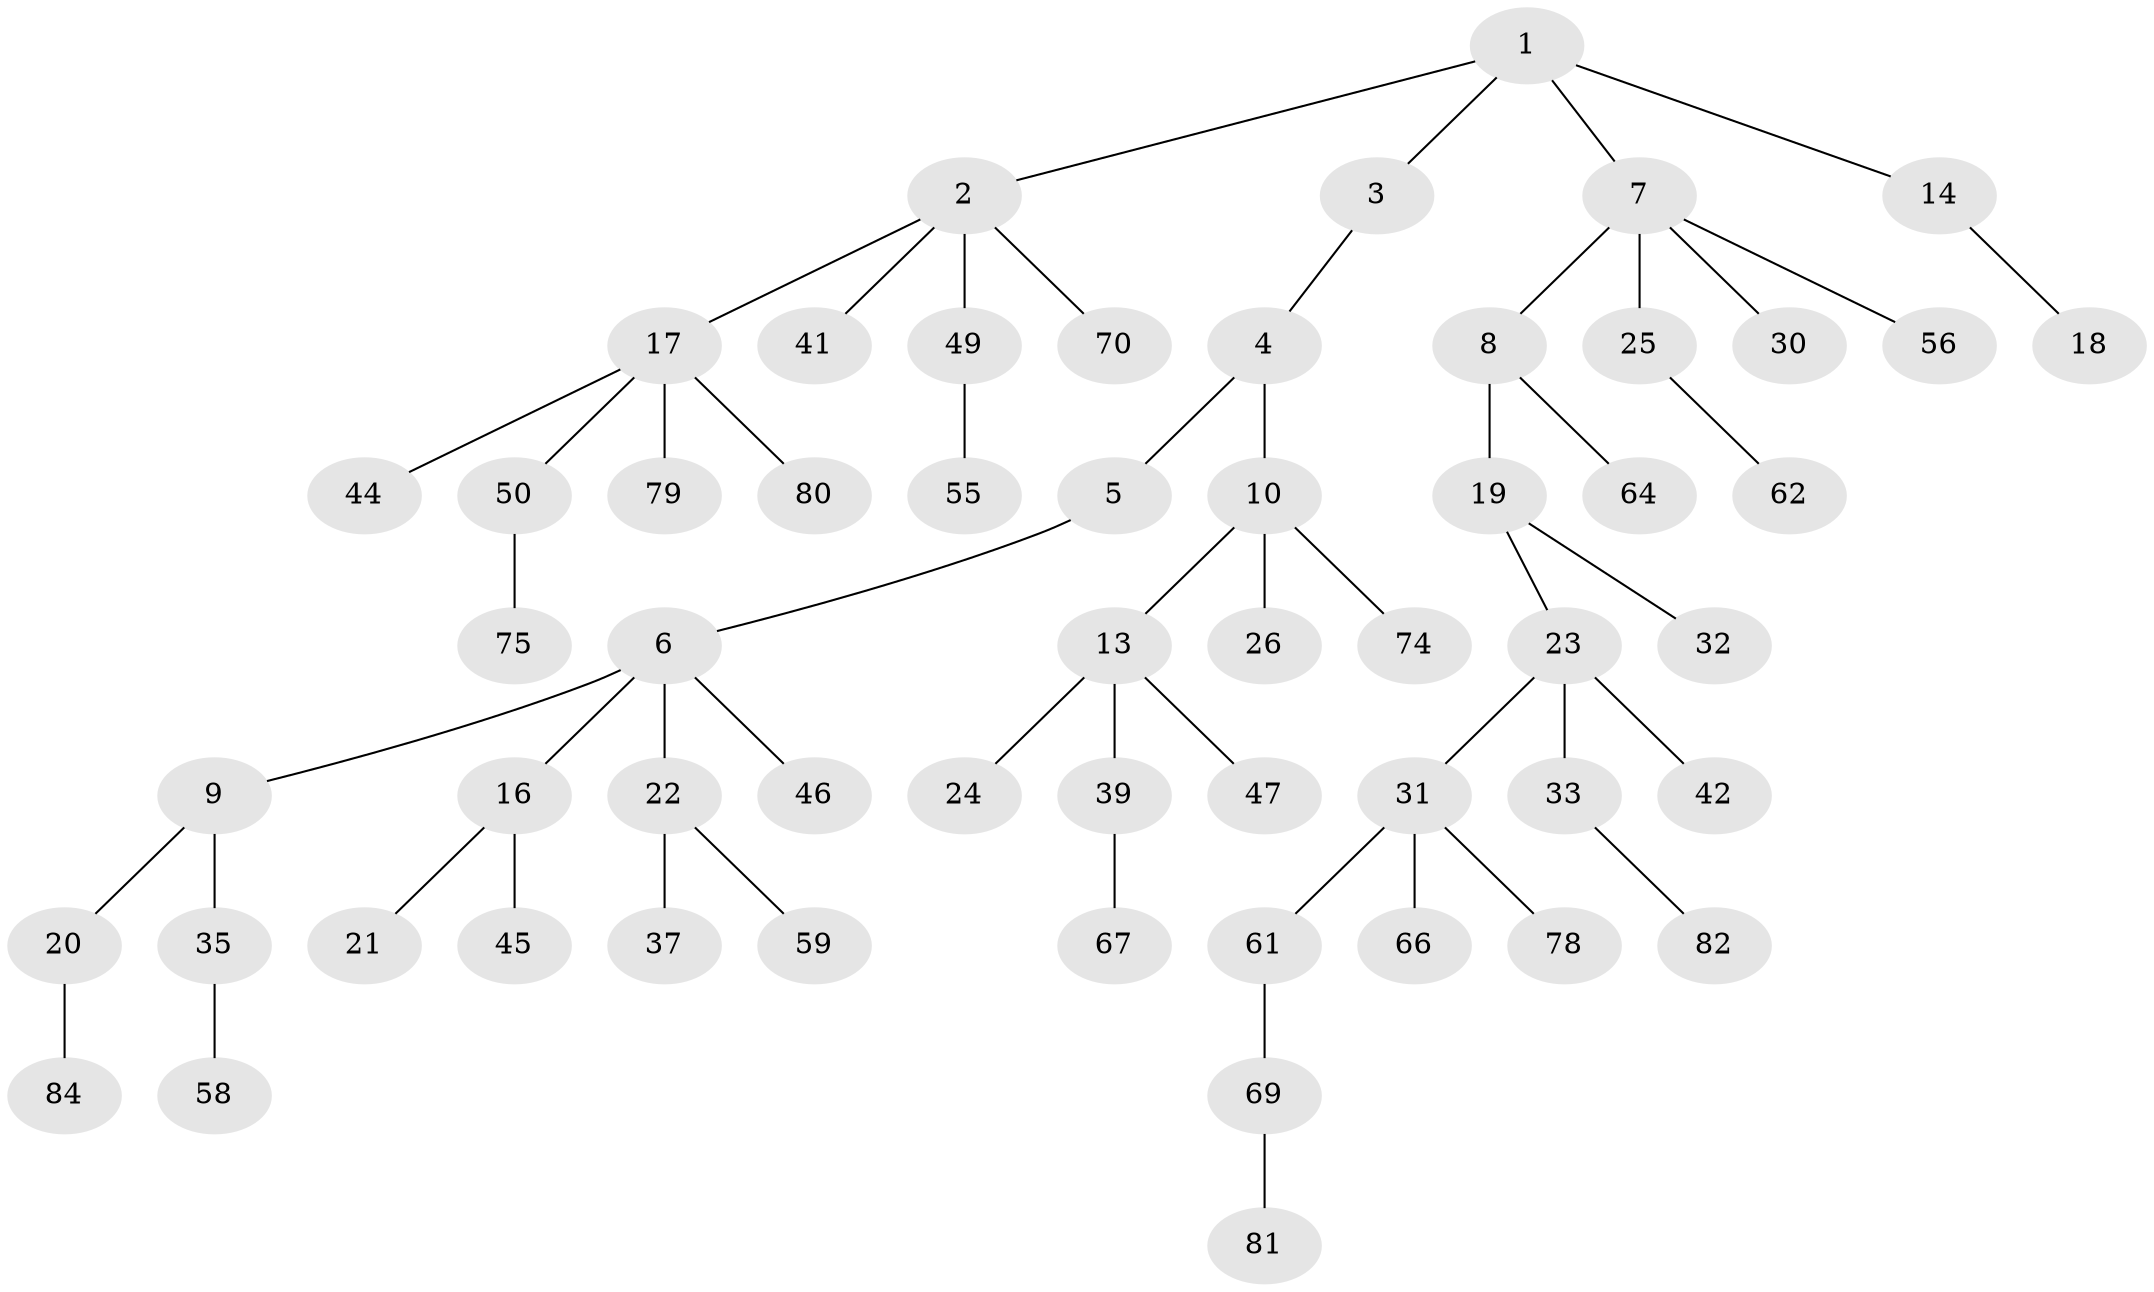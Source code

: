 // original degree distribution, {5: 0.045454545454545456, 3: 0.125, 4: 0.056818181818181816, 2: 0.26136363636363635, 6: 0.022727272727272728, 1: 0.48863636363636365}
// Generated by graph-tools (version 1.1) at 2025/11/02/27/25 16:11:28]
// undirected, 57 vertices, 56 edges
graph export_dot {
graph [start="1"]
  node [color=gray90,style=filled];
  1 [super="+12"];
  2 [super="+53"];
  3 [super="+51"];
  4 [super="+52"];
  5;
  6 [super="+57"];
  7 [super="+28"];
  8 [super="+83"];
  9;
  10 [super="+11"];
  13 [super="+15"];
  14;
  16 [super="+34"];
  17 [super="+43"];
  18;
  19 [super="+27"];
  20 [super="+71"];
  21 [super="+38"];
  22 [super="+87"];
  23 [super="+36"];
  24 [super="+40"];
  25 [super="+29"];
  26 [super="+48"];
  30;
  31 [super="+86"];
  32;
  33 [super="+73"];
  35 [super="+63"];
  37;
  39 [super="+54"];
  41;
  42 [super="+77"];
  44;
  45;
  46 [super="+65"];
  47;
  49 [super="+76"];
  50 [super="+88"];
  55;
  56;
  58;
  59 [super="+60"];
  61;
  62 [super="+68"];
  64 [super="+72"];
  66;
  67;
  69;
  70;
  74;
  75;
  78;
  79;
  80;
  81;
  82;
  84 [super="+85"];
  1 -- 2;
  1 -- 3;
  1 -- 7;
  1 -- 14;
  2 -- 17;
  2 -- 41;
  2 -- 49;
  2 -- 70;
  3 -- 4;
  4 -- 5;
  4 -- 10;
  5 -- 6;
  6 -- 9;
  6 -- 16;
  6 -- 22;
  6 -- 46;
  7 -- 8;
  7 -- 25;
  7 -- 30;
  7 -- 56;
  8 -- 19;
  8 -- 64;
  9 -- 20;
  9 -- 35;
  10 -- 13;
  10 -- 26;
  10 -- 74;
  13 -- 39;
  13 -- 47;
  13 -- 24;
  14 -- 18;
  16 -- 21;
  16 -- 45;
  17 -- 80;
  17 -- 50;
  17 -- 44;
  17 -- 79;
  19 -- 23;
  19 -- 32;
  20 -- 84;
  22 -- 37;
  22 -- 59;
  23 -- 31;
  23 -- 33;
  23 -- 42;
  25 -- 62;
  31 -- 61;
  31 -- 66;
  31 -- 78;
  33 -- 82;
  35 -- 58;
  39 -- 67;
  49 -- 55;
  50 -- 75;
  61 -- 69;
  69 -- 81;
}
